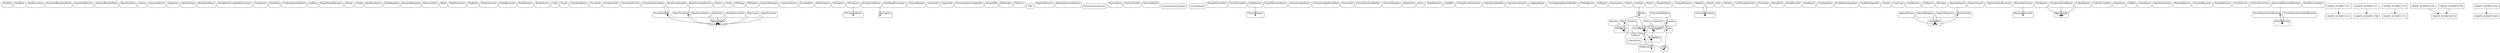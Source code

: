 strict digraph {
compound = true;
concentrate=true;
node [shape=box];

subgraph cluster305 {
style=rounded;label="YamlFile";
GRAPH_DUMMY305 [shape=point, style=invis];
}
subgraph cluster310 {
style=rounded;label="YamlItem";
GRAPH_DUMMY310 [shape=point, style=invis];
}
subgraph cluster324 {
style=rounded;label="YamlException";
GRAPH_DUMMY324 [shape=point, style=invis];
}
subgraph cluster455 {
style=rounded;label="AssertionRewritingHook";
GRAPH_DUMMY455 [shape=point, style=invis];
}
subgraph cluster605 {
style=rounded;label="AssertionRewriter";
GRAPH_DUMMY605 [shape=point, style=invis];
}
subgraph cluster915 {
style=rounded;label="DummyRewriteHook";
GRAPH_DUMMY915 [shape=point, style=invis];
}
subgraph cluster920 {
style=rounded;label="AssertionState";
GRAPH_DUMMY920 [shape=point, style=invis];
}
subgraph cluster1453 {
style=rounded;label="Parser";
GRAPH_DUMMY1453 [shape=point, style=invis];
}
subgraph cluster1512 {
style=rounded;label="ArgumentError";
GRAPH_DUMMY1512 [shape=point, style=invis];
}
subgraph cluster1521 {
style=rounded;label="Argument";
GRAPH_DUMMY1521 [shape=point, style=invis];
}
subgraph cluster1550 {
style=rounded;label="OptionGroup";
GRAPH_DUMMY1550 [shape=point, style=invis];
}
subgraph cluster1575 {
style=rounded;label="MyOptionParser";
GRAPH_DUMMY1575 [shape=point, style=invis];
}
subgraph cluster1592 {
style=rounded;label="DropShorterLongHelpFormatter";
GRAPH_DUMMY1592 [shape=point, style=invis];
}
subgraph cluster1607 {
style=rounded;label="UsageError";
GRAPH_DUMMY1607 [shape=point, style=invis];
}
subgraph cluster1609 {
style=rounded;label="PrintHelp";
GRAPH_DUMMY1609 [shape=point, style=invis];
}
subgraph cluster1653 {
style=rounded;label="ConftestImportFailure";
GRAPH_DUMMY1653 [shape=point, style=invis];
}
subgraph cluster1671 {
style=rounded;label="cmdline";
GRAPH_DUMMY1671 [shape=point, style=invis];
}
subgraph cluster1692 {
style=rounded;label="PytestPluginManager";
GRAPH_DUMMY1692 [shape=point, style=invis];
}
subgraph cluster1799 {
style=rounded;label="Notset";
GRAPH_DUMMY1799 [shape=point, style=invis];
}
subgraph cluster1811 {
style=rounded;label="Config";
GRAPH_DUMMY1811 [shape=point, style=invis];
}
subgraph cluster3430 {
style=rounded;label="MarkEvaluator";
GRAPH_DUMMY3430 [shape=point, style=invis];
}
subgraph cluster3470 {
style=rounded;label="MarkMapping";
GRAPH_DUMMY3470 [shape=point, style=invis];
}
subgraph cluster3480 {
style=rounded;label="KeywordMapping";
GRAPH_DUMMY3480 [shape=point, style=invis];
}
subgraph cluster3519 {
style=rounded;label="ParameterSet";
GRAPH_DUMMY3519 [shape=point, style=invis];
}
subgraph cluster3546 {
style=rounded;label="Mark";
GRAPH_DUMMY3546 [shape=point, style=invis];
}
subgraph cluster3554 {
style=rounded;label="MarkDecorator";
GRAPH_DUMMY3554 [shape=point, style=invis];
}
subgraph cluster3598 {
style=rounded;label="MarkInfo";
GRAPH_DUMMY3598 [shape=point, style=invis];
}
subgraph cluster3619 {
style=rounded;label="MarkGenerator";
GRAPH_DUMMY3619 [shape=point, style=invis];
}
subgraph cluster3631 {
style=rounded;label="NodeKeywords";
GRAPH_DUMMY3631 [shape=point, style=invis];
}
subgraph cluster3658 {
style=rounded;label="NodeMarkers";
GRAPH_DUMMY3658 [shape=point, style=invis];
}
subgraph cluster3672 {
style=rounded;label="MarkerError";
GRAPH_DUMMY3672 [shape=point, style=invis];
}
subgraph cluster6193 {
style=rounded;label="Code";
GRAPH_DUMMY6193 [shape=point, style=invis];
}
subgraph cluster6222 {
style=rounded;label="Frame";
GRAPH_DUMMY6222 [shape=point, style=invis];
}
subgraph cluster6253 {
style=rounded;label="TracebackEntry";
GRAPH_DUMMY6253 [shape=point, style=invis];
}
subgraph cluster6304 {
style=rounded;label="Traceback";
GRAPH_DUMMY6304 [shape=point, style=invis];
}
subgraph cluster6339 {
style=rounded;label="ExceptionInfo";
GRAPH_DUMMY6339 [shape=point, style=invis];
}
subgraph cluster6390 {
style=rounded;label="FormattedExcinfo";
GRAPH_DUMMY6390 [shape=point, style=invis];
}
subgraph cluster6483 {
style=rounded;label="TerminalRepr";
GRAPH_DUMMY6483 [shape=point, style=invis];
}
subgraph cluster6494 {
style=rounded;label="ExceptionRepr";
GRAPH_DUMMY6494 [shape=point, style=invis];
}
subgraph cluster6506 {
style=rounded;label="ExceptionChainRepr";
GRAPH_DUMMY6506 [shape=point, style=invis];
}
subgraph cluster6516 {
style=rounded;label="ReprExceptionInfo";
GRAPH_DUMMY6516 [shape=point, style=invis];
}
subgraph cluster6526 {
style=rounded;label="ReprTraceback";
GRAPH_DUMMY6526 [shape=point, style=invis];
}
subgraph cluster6540 {
style=rounded;label="ReprTracebackNative";
GRAPH_DUMMY6540 [shape=point, style=invis];
}
subgraph cluster6547 {
style=rounded;label="ReprEntryNative";
GRAPH_DUMMY6547 [shape=point, style=invis];
}
subgraph cluster6556 {
style=rounded;label="ReprEntry";
GRAPH_DUMMY6556 [shape=point, style=invis];
}
subgraph cluster6576 {
style=rounded;label="ReprFileLocation";
GRAPH_DUMMY6576 [shape=point, style=invis];
}
subgraph cluster6590 {
style=rounded;label="ReprLocals";
GRAPH_DUMMY6590 [shape=point, style=invis];
}
subgraph cluster6598 {
style=rounded;label="ReprFuncArgs";
GRAPH_DUMMY6598 [shape=point, style=invis];
}
subgraph cluster6618 {
style=rounded;label="Source";
GRAPH_DUMMY6618 [shape=point, style=invis];
}
subgraph cluster948 {
style=rounded;label="Cache";
GRAPH_DUMMY948 [shape=point, style=invis];
}
subgraph cluster983 {
style=rounded;label="LFPlugin";
GRAPH_DUMMY983 [shape=point, style=invis];
}
subgraph cluster1018 {
style=rounded;label="NFPlugin";
GRAPH_DUMMY1018 [shape=point, style=invis];
}
subgraph cluster1082 {
style=rounded;label="CaptureManager";
GRAPH_DUMMY1082 [shape=point, style=invis];
}
subgraph cluster1170 {
style=rounded;label="CaptureFixture";
GRAPH_DUMMY1170 [shape=point, style=invis];
}
subgraph cluster1206 {
style=rounded;label="EncodedFile";
GRAPH_DUMMY1206 [shape=point, style=invis];
}
subgraph cluster1227 {
style=rounded;label="MultiCapture";
GRAPH_DUMMY1227 [shape=point, style=invis];
}
subgraph cluster1253 {
style=rounded;label="NoCapture";
GRAPH_DUMMY1253 [shape=point, style=invis];
}
subgraph cluster1257 {
style=rounded;label="FDCaptureBinary";
GRAPH_DUMMY1257 [shape=point, style=invis];
}
subgraph cluster1290 {
style=rounded;label="FDCapture";
GRAPH_DUMMY1290 [shape=point, style=invis];
}
subgraph cluster1297 {
style=rounded;label="SysCapture";
GRAPH_DUMMY1297 [shape=point, style=invis];
}
subgraph cluster1321 {
style=rounded;label="SysCaptureBinary";
GRAPH_DUMMY1321 [shape=point, style=invis];
}
subgraph cluster1327 {
style=rounded;label="DontReadFromInput";
GRAPH_DUMMY1327 [shape=point, style=invis];
}
subgraph cluster1408 {
style=rounded;label="_PytestWrapper";
GRAPH_DUMMY1408 [shape=point, style=invis];
}
subgraph cluster1438 {
style=rounded;label="CaptureIO";
GRAPH_DUMMY1438 [shape=point, style=invis];
}
subgraph cluster1442 {
style=rounded;label="CaptureIO";
GRAPH_DUMMY1442 [shape=point, style=invis];
}
subgraph cluster1447 {
style=rounded;label="FuncargnamesCompatAttr";
GRAPH_DUMMY1447 [shape=point, style=invis];
}
subgraph cluster1983 {
style=rounded;label="pytestPDB";
GRAPH_DUMMY1983 [shape=point, style=invis];
}
subgraph cluster1994 {
style=rounded;label="PdbInvoke";
GRAPH_DUMMY1994 [shape=point, style=invis];
}
subgraph cluster2009 {
style=rounded;label="PdbTrace";
GRAPH_DUMMY2009 [shape=point, style=invis];
}
2034 [style=rounded,label="Pdb"];
subgraph cluster2077 {
style=rounded;label="ReprFailDoctest";
GRAPH_DUMMY2077 [shape=point, style=invis];
}
subgraph cluster2085 {
style=rounded;label="MultipleDoctestFailures";
GRAPH_DUMMY2085 [shape=point, style=invis];
}
2091 [style=rounded,label="PytestDoctestRunner"];
subgraph cluster2098 {
style=rounded;label="DoctestItem";
GRAPH_DUMMY2098 [shape=point, style=invis];
}
subgraph cluster2148 {
style=rounded;label="DoctestTextfile";
GRAPH_DUMMY2148 [shape=point, style=invis];
}
subgraph cluster2165 {
style=rounded;label="DoctestModule";
GRAPH_DUMMY2165 [shape=point, style=invis];
}
2179 [style=rounded,label="LiteralsOutputChecker"];
2187 [style=rounded,label="UnicodeSpoof"];
subgraph cluster2191 {
style=rounded;label="PseudoFixtureDef";
GRAPH_DUMMY2191 [shape=point, style=invis];
}
subgraph cluster2275 {
style=rounded;label="FuncFixtureInfo";
GRAPH_DUMMY2275 [shape=point, style=invis];
}
subgraph cluster2286 {
style=rounded;label="FixtureRequest";
GRAPH_DUMMY2286 [shape=point, style=invis];
}
subgraph cluster2407 {
style=rounded;label="SubRequest";
GRAPH_DUMMY2407 [shape=point, style=invis];
}
subgraph cluster2431 {
style=rounded;label="ScopeMismatchError";
GRAPH_DUMMY2431 [shape=point, style=invis];
}
subgraph cluster2442 {
style=rounded;label="FixtureLookupError";
GRAPH_DUMMY2442 [shape=point, style=invis];
}
subgraph cluster2468 {
style=rounded;label="FixtureLookupErrorRepr";
GRAPH_DUMMY2468 [shape=point, style=invis];
}
subgraph cluster2503 {
style=rounded;label="FixtureDef";
GRAPH_DUMMY2503 [shape=point, style=invis];
}
subgraph cluster2577 {
style=rounded;label="FixtureFunctionMarker";
GRAPH_DUMMY2577 [shape=point, style=invis];
}
subgraph cluster2602 {
style=rounded;label="FixtureManager";
GRAPH_DUMMY2602 [shape=point, style=invis];
}
subgraph cluster2698 {
style=rounded;label="HelpAction";
GRAPH_DUMMY2698 [shape=point, style=invis];
}
subgraph cluster2896 {
style=rounded;label="Junit";
GRAPH_DUMMY2896 [shape=point, style=invis];
}
subgraph cluster2907 {
style=rounded;label="_NodeReporter";
GRAPH_DUMMY2907 [shape=point, style=invis];
}
subgraph cluster3016 {
style=rounded;label="LogXML";
GRAPH_DUMMY3016 [shape=point, style=invis];
}
subgraph cluster3093 {
style=rounded;label="ColoredLevelFormatter";
GRAPH_DUMMY3093 [shape=point, style=invis];
}
subgraph cluster3134 {
style=rounded;label="LogCaptureHandler";
GRAPH_DUMMY3134 [shape=point, style=invis];
}
subgraph cluster3143 {
style=rounded;label="LogCaptureFixture";
GRAPH_DUMMY3143 [shape=point, style=invis];
}
subgraph cluster3187 {
style=rounded;label="LoggingPlugin";
GRAPH_DUMMY3187 [shape=point, style=invis];
}
subgraph cluster3235 {
style=rounded;label="_LiveLoggingStreamHandler";
GRAPH_DUMMY3235 [shape=point, style=invis];
}
subgraph cluster3304 {
style=rounded;label="FSHookProxy";
GRAPH_DUMMY3304 [shape=point, style=invis];
}
subgraph cluster3317 {
style=rounded;label="NoMatch";
GRAPH_DUMMY3317 [shape=point, style=invis];
}
subgraph cluster3319 {
style=rounded;label="Interrupted";
GRAPH_DUMMY3319 [shape=point, style=invis];
}
subgraph cluster3322 {
style=rounded;label="Failed";
GRAPH_DUMMY3322 [shape=point, style=invis];
}
subgraph cluster3324 {
style=rounded;label="Session";
GRAPH_DUMMY3324 [shape=point, style=invis];
}
subgraph cluster3729 {
style=rounded;label="Notset";
GRAPH_DUMMY3729 [shape=point, style=invis];
}
subgraph cluster3734 {
style=rounded;label="MonkeyPatch";
GRAPH_DUMMY3734 [shape=point, style=invis];
}
subgraph cluster3799 {
style=rounded;label="_CompatProperty";
GRAPH_DUMMY3799 [shape=point, style=invis];
}
subgraph cluster3806 {
style=rounded;label="Node";
GRAPH_DUMMY3806 [shape=point, style=invis];
}
subgraph cluster3915 {
style=rounded;label="Collector";
GRAPH_DUMMY3915 [shape=point, style=invis];
3916 [style=rounded,label="CollectError"];
}
subgraph cluster3932 {
style=rounded;label="FSCollector";
GRAPH_DUMMY3932 [shape=point, style=invis];
}
subgraph cluster3943 {
style=rounded;label="File";
GRAPH_DUMMY3943 [shape=point, style=invis];
}
subgraph cluster3945 {
style=rounded;label="Item";
GRAPH_DUMMY3945 [shape=point, style=invis];
}
subgraph cluster3992 {
style=rounded;label="OutcomeException";
GRAPH_DUMMY3992 [shape=point, style=invis];
}
subgraph cluster4004 {
style=rounded;label="Skipped";
GRAPH_DUMMY4004 [shape=point, style=invis];
}
subgraph cluster4012 {
style=rounded;label="Failed";
GRAPH_DUMMY4012 [shape=point, style=invis];
}
subgraph cluster4015 {
style=rounded;label="Exit";
GRAPH_DUMMY4015 [shape=point, style=invis];
}
subgraph cluster4033 {
style=rounded;label="XFailed";
GRAPH_DUMMY4033 [shape=point, style=invis];
}
subgraph cluster4085 {
style=rounded;label="LsofFdLeakChecker";
GRAPH_DUMMY4085 [shape=point, style=invis];
}
subgraph cluster4128 {
style=rounded;label="PytestArg";
GRAPH_DUMMY4128 [shape=point, style=invis];
}
subgraph cluster4139 {
style=rounded;label="ParsedCall";
GRAPH_DUMMY4139 [shape=point, style=invis];
}
subgraph cluster4148 {
style=rounded;label="HookRecorder";
GRAPH_DUMMY4148 [shape=point, style=invis];
}
subgraph cluster4225 {
style=rounded;label="RunResult";
GRAPH_DUMMY4225 [shape=point, style=invis];
}
subgraph cluster4254 {
style=rounded;label="CwdSnapshot";
GRAPH_DUMMY4254 [shape=point, style=invis];
}
subgraph cluster4260 {
style=rounded;label="SysModulesSnapshot";
GRAPH_DUMMY4260 [shape=point, style=invis];
}
subgraph cluster4268 {
style=rounded;label="SysPathsSnapshot";
GRAPH_DUMMY4268 [shape=point, style=invis];
}
subgraph cluster4274 {
style=rounded;label="Testdir";
GRAPH_DUMMY4274 [shape=point, style=invis];
}
subgraph cluster4510 {
style=rounded;label="LineComp";
GRAPH_DUMMY4510 [shape=point, style=invis];
}
subgraph cluster4520 {
style=rounded;label="LineMatcher";
GRAPH_DUMMY4520 [shape=point, style=invis];
}
subgraph cluster4620 {
style=rounded;label="PyobjContext";
GRAPH_DUMMY4620 [shape=point, style=invis];
}
subgraph cluster4625 {
style=rounded;label="PyobjMixin";
GRAPH_DUMMY4625 [shape=point, style=invis];
}
subgraph cluster4657 {
style=rounded;label="PyCollector";
GRAPH_DUMMY4657 [shape=point, style=invis];
}
subgraph cluster4709 {
style=rounded;label="Module";
GRAPH_DUMMY4709 [shape=point, style=invis];
}
subgraph cluster4727 {
style=rounded;label="Package";
GRAPH_DUMMY4727 [shape=point, style=invis];
}
subgraph cluster4773 {
style=rounded;label="Class";
GRAPH_DUMMY4773 [shape=point, style=invis];
}
subgraph cluster4781 {
style=rounded;label="Instance";
GRAPH_DUMMY4781 [shape=point, style=invis];
}
subgraph cluster4790 {
style=rounded;label="FunctionMixin";
GRAPH_DUMMY4790 [shape=point, style=invis];
}
subgraph cluster4816 {
style=rounded;label="Generator";
GRAPH_DUMMY4816 [shape=point, style=invis];
}
subgraph cluster4838 {
style=rounded;label="CallSpec2";
GRAPH_DUMMY4838 [shape=point, style=invis];
}
subgraph cluster4877 {
style=rounded;label="Metafunc";
GRAPH_DUMMY4877 [shape=point, style=invis];
}
subgraph cluster5004 {
style=rounded;label="Function";
GRAPH_DUMMY5004 [shape=point, style=invis];
}
subgraph cluster5043 {
style=rounded;label="FunctionDefinition";
GRAPH_DUMMY5043 [shape=point, style=invis];
}
subgraph cluster5058 {
style=rounded;label="ApproxBase";
GRAPH_DUMMY5058 [shape=point, style=invis];
}
subgraph cluster5093 {
style=rounded;label="ApproxNumpy";
GRAPH_DUMMY5093 [shape=point, style=invis];
}
subgraph cluster5105 {
style=rounded;label="ApproxMapping";
GRAPH_DUMMY5105 [shape=point, style=invis];
}
subgraph cluster5119 {
style=rounded;label="ApproxSequence";
GRAPH_DUMMY5119 [shape=point, style=invis];
}
subgraph cluster5134 {
style=rounded;label="ApproxScalar";
GRAPH_DUMMY5134 [shape=point, style=invis];
}
subgraph cluster5152 {
style=rounded;label="ApproxDecimal";
GRAPH_DUMMY5152 [shape=point, style=invis];
}
subgraph cluster5178 {
style=rounded;label="RaisesContext";
GRAPH_DUMMY5178 [shape=point, style=invis];
}
subgraph cluster5203 {
style=rounded;label="_DeprecatedCallContext";
GRAPH_DUMMY5203 [shape=point, style=invis];
}
subgraph cluster5236 {
style=rounded;label="WarningsRecorder";
GRAPH_DUMMY5236 [shape=point, style=invis];
}
subgraph cluster5263 {
style=rounded;label="WarningsChecker";
GRAPH_DUMMY5263 [shape=point, style=invis];
}
subgraph cluster5280 {
style=rounded;label="BaseReport";
GRAPH_DUMMY5280 [shape=point, style=invis];
}
subgraph cluster5306 {
style=rounded;label="TestReport";
GRAPH_DUMMY5306 [shape=point, style=invis];
}
subgraph cluster5330 {
style=rounded;label="TeardownErrorReport";
GRAPH_DUMMY5330 [shape=point, style=invis];
}
subgraph cluster5339 {
style=rounded;label="CollectReport";
GRAPH_DUMMY5339 [shape=point, style=invis];
}
subgraph cluster5357 {
style=rounded;label="CollectErrorRepr";
GRAPH_DUMMY5357 [shape=point, style=invis];
}
subgraph cluster5385 {
style=rounded;label="ResultLog";
GRAPH_DUMMY5385 [shape=point, style=invis];
}
subgraph cluster5481 {
style=rounded;label="CallInfo";
GRAPH_DUMMY5481 [shape=point, style=invis];
}
subgraph cluster5518 {
style=rounded;label="SetupState";
GRAPH_DUMMY5518 [shape=point, style=invis];
}
subgraph cluster5676 {
style=rounded;label="MoreQuietAction";
GRAPH_DUMMY5676 [shape=point, style=invis];
}
subgraph cluster5707 {
style=rounded;label="WarningReport";
GRAPH_DUMMY5707 [shape=point, style=invis];
}
subgraph cluster5719 {
style=rounded;label="TerminalReporter";
GRAPH_DUMMY5719 [shape=point, style=invis];
}
subgraph cluster5988 {
style=rounded;label="TempdirFactory";
GRAPH_DUMMY5988 [shape=point, style=invis];
}
subgraph cluster6031 {
style=rounded;label="UnitTestCase";
GRAPH_DUMMY6031 [shape=point, style=invis];
}
subgraph cluster6049 {
style=rounded;label="TestCaseFunction";
GRAPH_DUMMY6049 [shape=point, style=invis];
}
subgraph cluster6161 {
style=rounded;label="PytestWarning";
GRAPH_DUMMY6161 [shape=point, style=invis];
}
subgraph cluster6163 {
style=rounded;label="PytestDeprecationWarning";
GRAPH_DUMMY6163 [shape=point, style=invis];
}
subgraph cluster6165 {
style=rounded;label="RemovedInPytest4Warning";
GRAPH_DUMMY6165 [shape=point, style=invis];
}
subgraph cluster6167 {
style=rounded;label="PytestExperimentalApiWarning";
GRAPH_DUMMY6167 [shape=point, style=invis];
}
subgraph cluster6174 {
style=rounded;label="FastFilesCompleter";
GRAPH_DUMMY6174 [shape=point, style=invis];
}
GRAPH_DUMMY1290 -> GRAPH_DUMMY1257;
GRAPH_DUMMY1321 -> GRAPH_DUMMY1297;
GRAPH_DUMMY2407 -> GRAPH_DUMMY2286;
GRAPH_DUMMY3324 -> GRAPH_DUMMY3932;
GRAPH_DUMMY3915 -> GRAPH_DUMMY3806;
GRAPH_DUMMY3932 -> GRAPH_DUMMY3915;
GRAPH_DUMMY3943 -> GRAPH_DUMMY3932;
GRAPH_DUMMY3945 -> GRAPH_DUMMY3806;
GRAPH_DUMMY4004 -> GRAPH_DUMMY3992;
GRAPH_DUMMY4012 -> GRAPH_DUMMY3992;
GRAPH_DUMMY4625 -> GRAPH_DUMMY4620;
GRAPH_DUMMY4657 -> GRAPH_DUMMY4625;
GRAPH_DUMMY4657 -> GRAPH_DUMMY3915;
GRAPH_DUMMY4709 -> GRAPH_DUMMY3943;
GRAPH_DUMMY4709 -> GRAPH_DUMMY4657;
GRAPH_DUMMY4727 -> GRAPH_DUMMY4709;
GRAPH_DUMMY4773 -> GRAPH_DUMMY4657;
GRAPH_DUMMY4781 -> GRAPH_DUMMY4657;
GRAPH_DUMMY4790 -> GRAPH_DUMMY4625;
GRAPH_DUMMY4816 -> GRAPH_DUMMY4790;
GRAPH_DUMMY4816 -> GRAPH_DUMMY4657;
GRAPH_DUMMY5004 -> GRAPH_DUMMY4790;
GRAPH_DUMMY5004 -> GRAPH_DUMMY3945;
GRAPH_DUMMY5043 -> GRAPH_DUMMY5004;
GRAPH_DUMMY5093 -> GRAPH_DUMMY5058;
GRAPH_DUMMY5105 -> GRAPH_DUMMY5058;
GRAPH_DUMMY5119 -> GRAPH_DUMMY5058;
GRAPH_DUMMY5134 -> GRAPH_DUMMY5058;
GRAPH_DUMMY5152 -> GRAPH_DUMMY5134;
GRAPH_DUMMY5263 -> GRAPH_DUMMY5236;
GRAPH_DUMMY5306 -> GRAPH_DUMMY5280;
GRAPH_DUMMY5330 -> GRAPH_DUMMY5280;
GRAPH_DUMMY5339 -> GRAPH_DUMMY5280;
GRAPH_DUMMY6163 -> GRAPH_DUMMY6161;
GRAPH_DUMMY6165 -> GRAPH_DUMMY6163;
GRAPH_DUMMY6167 -> GRAPH_DUMMY6161;
GRAPH_DUMMY6494 -> GRAPH_DUMMY6483;
GRAPH_DUMMY6506 -> GRAPH_DUMMY6494;
GRAPH_DUMMY6516 -> GRAPH_DUMMY6494;
GRAPH_DUMMY6526 -> GRAPH_DUMMY6483;
GRAPH_DUMMY6540 -> GRAPH_DUMMY6526;
GRAPH_DUMMY6547 -> GRAPH_DUMMY6483;
GRAPH_DUMMY6556 -> GRAPH_DUMMY6483;
GRAPH_DUMMY6576 -> GRAPH_DUMMY6483;
GRAPH_DUMMY6590 -> GRAPH_DUMMY6483;
GRAPH_DUMMY6598 -> GRAPH_DUMMY6483;
GRAPH_DUMMY11573 -> GRAPH_DUMMY11513;
GRAPH_DUMMY13711 -> GRAPH_DUMMY13708;
GRAPH_DUMMY13716 -> GRAPH_DUMMY13713;
GRAPH_DUMMY14785 -> GRAPH_DUMMY14716;
GRAPH_DUMMY14794 -> GRAPH_DUMMY14716;
GRAPH_DUMMY15050 -> GRAPH_DUMMY14981;

}

